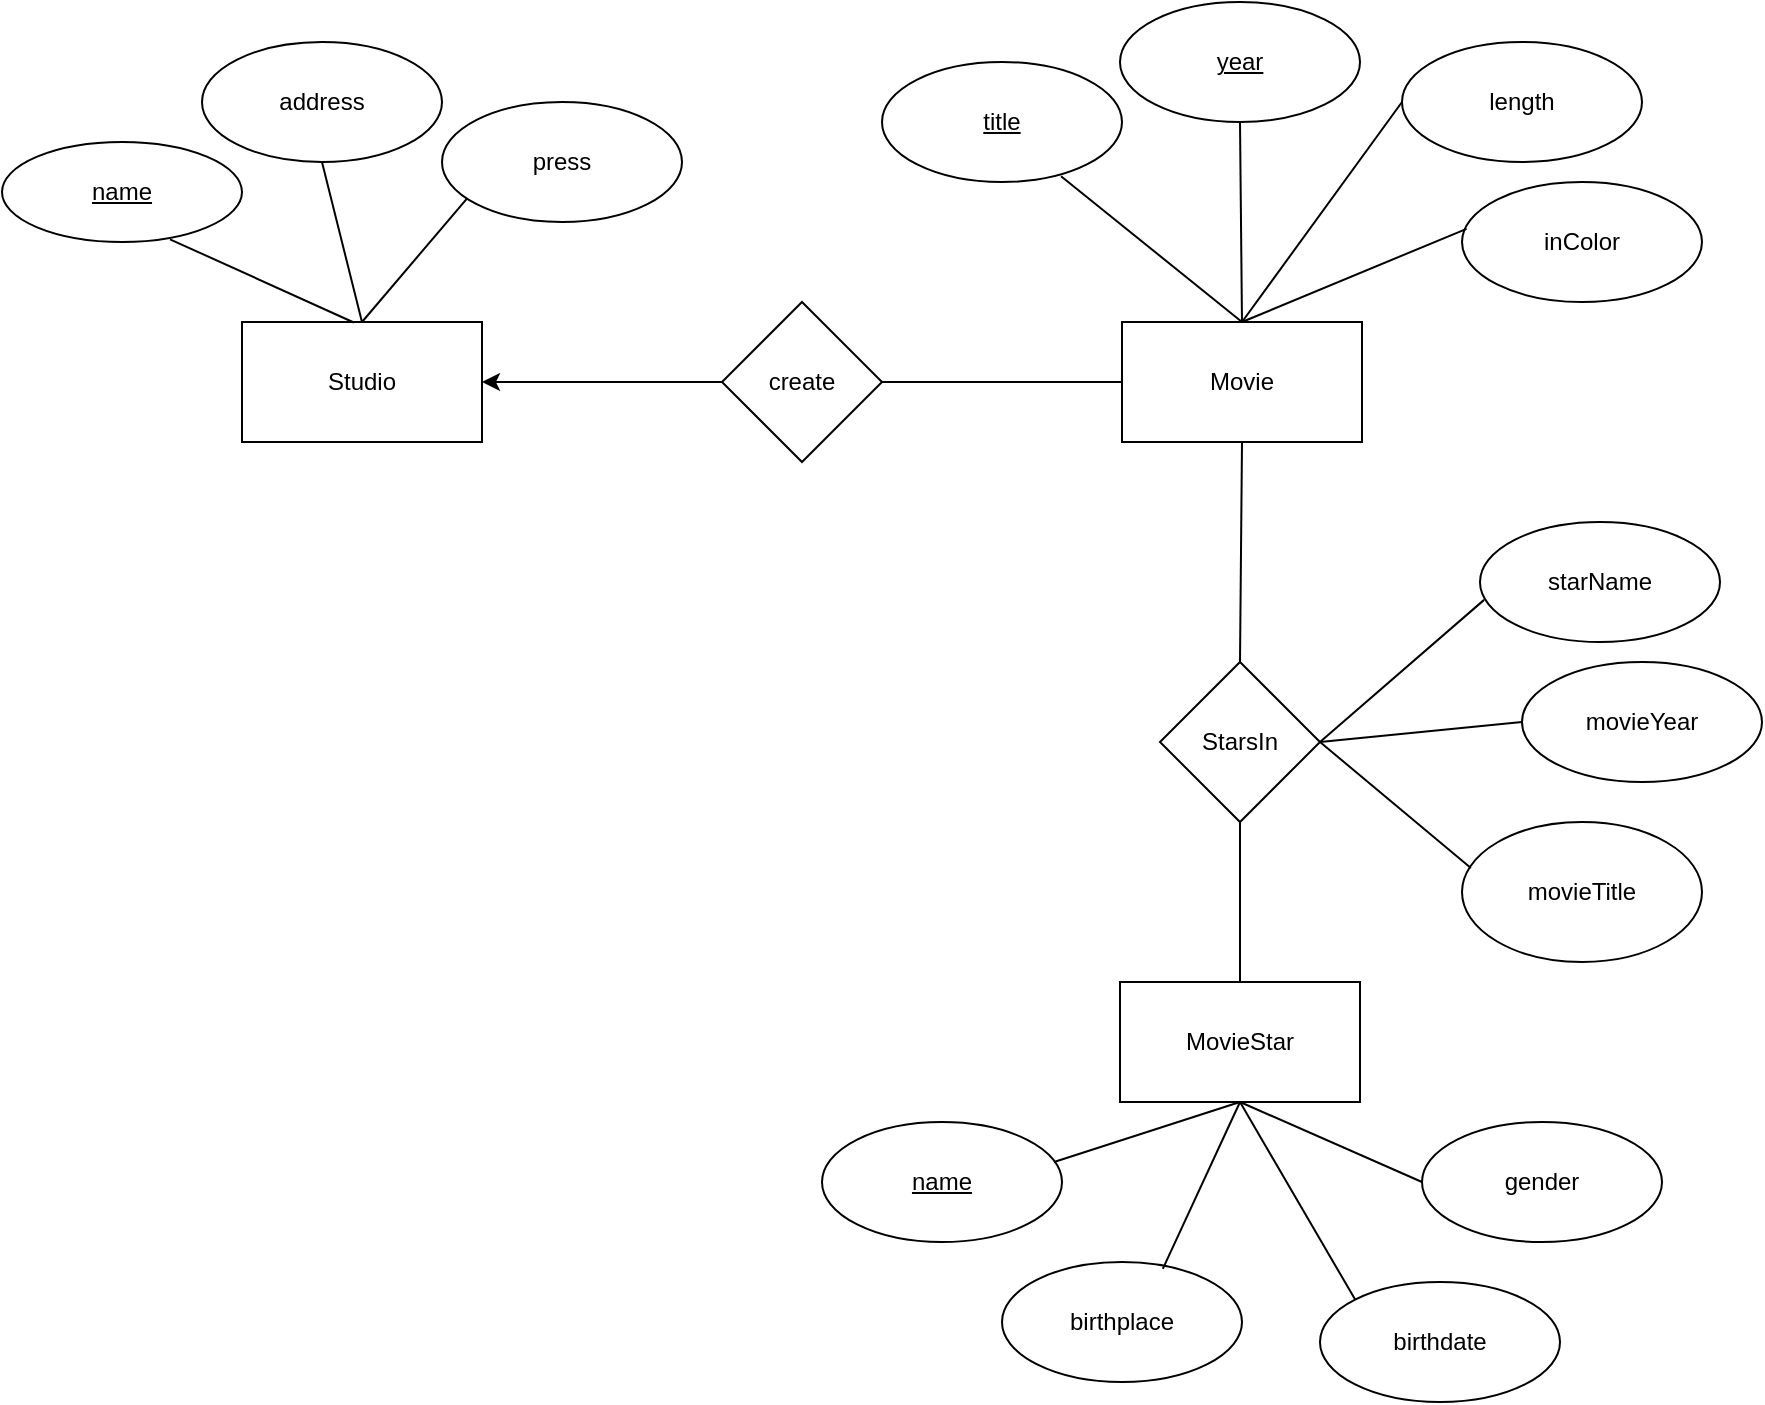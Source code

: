 <mxfile version="28.2.8">
  <diagram name="Halaman-1" id="3mivX01E1dRD8DzA9nwZ">
    <mxGraphModel dx="1624" dy="296" grid="1" gridSize="10" guides="1" tooltips="1" connect="1" arrows="1" fold="1" page="1" pageScale="1" pageWidth="827" pageHeight="1169" math="0" shadow="0">
      <root>
        <mxCell id="0" />
        <mxCell id="1" parent="0" />
        <mxCell id="WWGTJWQt7VlASsxpaa12-1" value="&lt;u&gt;name&lt;/u&gt;" style="ellipse;whiteSpace=wrap;html=1;" vertex="1" parent="1">
          <mxGeometry x="-70" y="140" width="120" height="50" as="geometry" />
        </mxCell>
        <mxCell id="WWGTJWQt7VlASsxpaa12-17" style="edgeStyle=orthogonalEdgeStyle;rounded=0;orthogonalLoop=1;jettySize=auto;html=1;entryX=0;entryY=0.5;entryDx=0;entryDy=0;endArrow=none;endFill=0;" edge="1" parent="1" source="WWGTJWQt7VlASsxpaa12-18" target="WWGTJWQt7VlASsxpaa12-6">
          <mxGeometry relative="1" as="geometry" />
        </mxCell>
        <mxCell id="WWGTJWQt7VlASsxpaa12-2" value="Studio" style="rounded=0;whiteSpace=wrap;html=1;" vertex="1" parent="1">
          <mxGeometry x="50" y="230" width="120" height="60" as="geometry" />
        </mxCell>
        <mxCell id="WWGTJWQt7VlASsxpaa12-3" value="address" style="ellipse;whiteSpace=wrap;html=1;" vertex="1" parent="1">
          <mxGeometry x="30" y="90" width="120" height="60" as="geometry" />
        </mxCell>
        <mxCell id="WWGTJWQt7VlASsxpaa12-4" value="press" style="ellipse;whiteSpace=wrap;html=1;" vertex="1" parent="1">
          <mxGeometry x="150" y="120" width="120" height="60" as="geometry" />
        </mxCell>
        <mxCell id="WWGTJWQt7VlASsxpaa12-6" value="Movie" style="rounded=0;whiteSpace=wrap;html=1;" vertex="1" parent="1">
          <mxGeometry x="490" y="230" width="120" height="60" as="geometry" />
        </mxCell>
        <mxCell id="WWGTJWQt7VlASsxpaa12-7" value="&lt;u&gt;title&lt;/u&gt;" style="ellipse;whiteSpace=wrap;html=1;" vertex="1" parent="1">
          <mxGeometry x="370" y="100" width="120" height="60" as="geometry" />
        </mxCell>
        <mxCell id="WWGTJWQt7VlASsxpaa12-8" value="&lt;u&gt;year&lt;span style=&quot;color: rgba(0, 0, 0, 0); font-family: monospace; font-size: 0px; text-align: start; text-wrap-mode: nowrap;&quot;&gt;%3CmxGraphModel%3E%3Croot%3E%3CmxCell%20id%3D%220%22%2F%3E%3CmxCell%20id%3D%221%22%20parent%3D%220%22%2F%3E%3CmxCell%20id%3D%222%22%20value%3D%22title%22%20style%3D%22ellipse%3BwhiteSpace%3Dwrap%3Bhtml%3D1%3B%22%20vertex%3D%221%22%20parent%3D%221%22%3E%3CmxGeometry%20x%3D%22414%22%20y%3D%2290%22%20width%3D%22120%22%20height%3D%2260%22%20as%3D%22geometry%22%2F%3E%3C%2FmxCell%3E%3C%2Froot%3E%3C%2FmxGraphModel%3E&lt;/span&gt;&lt;span style=&quot;color: rgba(0, 0, 0, 0); font-family: monospace; font-size: 0px; text-align: start; text-wrap-mode: nowrap;&quot;&gt;%3CmxGraphModel%3E%3Croot%3E%3CmxCell%20id%3D%220%22%2F%3E%3CmxCell%20id%3D%221%22%20parent%3D%220%22%2F%3E%3CmxCell%20id%3D%222%22%20value%3D%22title%22%20style%3D%22ellipse%3BwhiteSpace%3Dwrap%3Bhtml%3D1%3B%22%20vertex%3D%221%22%20parent%3D%221%22%3E%3CmxGeometry%20x%3D%22414%22%20y%3D%2290%22%20width%3D%22120%22%20height%3D%2260%22%20as%3D%22geometry%22%2F%3E%3C%2FmxCell%3E%3C%2Froot%3E%3C%2FmxGraphModel%3E&lt;/span&gt;&lt;/u&gt;" style="ellipse;whiteSpace=wrap;html=1;" vertex="1" parent="1">
          <mxGeometry x="489" y="70" width="120" height="60" as="geometry" />
        </mxCell>
        <mxCell id="WWGTJWQt7VlASsxpaa12-9" value="length&lt;span style=&quot;color: rgba(0, 0, 0, 0); font-family: monospace; font-size: 0px; text-align: start; text-wrap-mode: nowrap;&quot;&gt;%3CmxGraphModel%3E%3Croot%3E%3CmxCell%20id%3D%220%22%2F%3E%3CmxCell%20id%3D%221%22%20parent%3D%220%22%2F%3E%3CmxCell%20id%3D%222%22%20value%3D%22year%26lt%3Bspan%20style%3D%26quot%3Bcolor%3A%20rgba(0%2C%200%2C%200%2C%200)%3B%20font-family%3A%20monospace%3B%20font-size%3A%200px%3B%20text-align%3A%20start%3B%20text-wrap-mode%3A%20nowrap%3B%26quot%3B%26gt%3B%253CmxGraphModel%253E%253Croot%253E%253CmxCell%2520id%253D%25220%2522%252F%253E%253CmxCell%2520id%253D%25221%2522%2520parent%253D%25220%2522%252F%253E%253CmxCell%2520id%253D%25222%2522%2520value%253D%2522title%2522%2520style%253D%2522ellipse%253BwhiteSpace%253Dwrap%253Bhtml%253D1%253B%2522%2520vertex%253D%25221%2522%2520parent%253D%25221%2522%253E%253CmxGeometry%2520x%253D%2522414%2522%2520y%253D%252290%2522%2520width%253D%2522120%2522%2520height%253D%252260%2522%2520as%253D%2522geometry%2522%252F%253E%253C%252FmxCell%253E%253C%252Froot%253E%253C%252FmxGraphModel%253E%26lt%3B%2Fspan%26gt%3B%26lt%3Bspan%20style%3D%26quot%3Bcolor%3A%20rgba(0%2C%200%2C%200%2C%200)%3B%20font-family%3A%20monospace%3B%20font-size%3A%200px%3B%20text-align%3A%20start%3B%20text-wrap-mode%3A%20nowrap%3B%26quot%3B%26gt%3B%253CmxGraphModel%253E%253Croot%253E%253CmxCell%2520id%253D%25220%2522%252F%253E%253CmxCell%2520id%253D%25221%2522%2520parent%253D%25220%2522%252F%253E%253CmxCell%2520id%253D%25222%2522%2520value%253D%2522title%2522%2520style%253D%2522ellipse%253BwhiteSpace%253Dwrap%253Bhtml%253D1%253B%2522%2520vertex%253D%25221%2522%2520parent%253D%25221%2522%253E%253CmxGeometry%2520x%253D%2522414%2522%2520y%253D%252290%2522%2520width%253D%2522120%2522%2520height%253D%252260%2522%2520as%253D%2522geometry%2522%252F%253E%253C%252FmxCell%253E%253C%252Froot%253E%253C%252FmxGraphModel%253E%26lt%3B%2Fspan%26gt%3B%22%20style%3D%22ellipse%3BwhiteSpace%3Dwrap%3Bhtml%3D1%3B%22%20vertex%3D%221%22%20parent%3D%221%22%3E%3CmxGeometry%20x%3D%22580%22%20y%3D%2290%22%20width%3D%22120%22%20height%3D%2260%22%20as%3D%22geometry%22%2F%3E%3C%2FmxCell%3E%3C%2Froot%3E%3C%2FmxGraphModel%3E&lt;/span&gt;" style="ellipse;whiteSpace=wrap;html=1;" vertex="1" parent="1">
          <mxGeometry x="630" y="90" width="120" height="60" as="geometry" />
        </mxCell>
        <mxCell id="WWGTJWQt7VlASsxpaa12-10" value="inColor" style="ellipse;whiteSpace=wrap;html=1;" vertex="1" parent="1">
          <mxGeometry x="660" y="160" width="120" height="60" as="geometry" />
        </mxCell>
        <mxCell id="WWGTJWQt7VlASsxpaa12-12" value="MovieStar" style="rounded=0;whiteSpace=wrap;html=1;" vertex="1" parent="1">
          <mxGeometry x="489" y="560" width="120" height="60" as="geometry" />
        </mxCell>
        <mxCell id="WWGTJWQt7VlASsxpaa12-13" value="&lt;u&gt;name&lt;span style=&quot;color: rgba(0, 0, 0, 0); font-family: monospace; font-size: 0px; text-align: start; text-wrap-mode: nowrap;&quot;&gt;%3CmxGraphModel%3E%3Croot%3E%3CmxCell%20id%3D%220%22%2F%3E%3CmxCell%20id%3D%221%22%20parent%3D%220%22%2F%3E%3CmxCell%20id%3D%222%22%20value%3D%22title%22%20style%3D%22ellipse%3BwhiteSpace%3Dwrap%3Bhtml%3D1%3B%22%20vertex%3D%221%22%20parent%3D%221%22%3E%3CmxGeometry%20x%3D%22414%22%20y%3D%2290%22%20width%3D%22120%22%20height%3D%2260%22%20as%3D%22geometry%22%2F%3E%3C%2FmxCell%3E%3C%2Froot%3E%3C%2FmxGraphModel%3E&lt;/span&gt;&lt;/u&gt;" style="ellipse;whiteSpace=wrap;html=1;" vertex="1" parent="1">
          <mxGeometry x="340" y="630" width="120" height="60" as="geometry" />
        </mxCell>
        <mxCell id="WWGTJWQt7VlASsxpaa12-14" value="birthplace" style="ellipse;whiteSpace=wrap;html=1;" vertex="1" parent="1">
          <mxGeometry x="430" y="700" width="120" height="60" as="geometry" />
        </mxCell>
        <mxCell id="WWGTJWQt7VlASsxpaa12-15" value="birthdate&lt;span style=&quot;color: rgba(0, 0, 0, 0); font-family: monospace; font-size: 0px; text-align: start; text-wrap-mode: nowrap;&quot;&gt;%3CmxGraphModel%3E%3Croot%3E%3CmxCell%20id%3D%220%22%2F%3E%3CmxCell%20id%3D%221%22%20parent%3D%220%22%2F%3E%3CmxCell%20id%3D%222%22%20value%3D%22birthplace%22%20style%3D%22ellipse%3BwhiteSpace%3Dwrap%3Bhtml%3D1%3B%22%20vertex%3D%221%22%20parent%3D%221%22%3E%3CmxGeometry%20x%3D%22150%22%20y%3D%22525%22%20width%3D%22120%22%20height%3D%2260%22%20as%3D%22geometry%22%2F%3E%3C%2FmxCell%3E%3C%2Froot%3E%3C%2FmxGraphModel%3E&lt;/span&gt;" style="ellipse;whiteSpace=wrap;html=1;" vertex="1" parent="1">
          <mxGeometry x="589" y="710" width="120" height="60" as="geometry" />
        </mxCell>
        <mxCell id="WWGTJWQt7VlASsxpaa12-16" value="gender" style="ellipse;whiteSpace=wrap;html=1;" vertex="1" parent="1">
          <mxGeometry x="640" y="630" width="120" height="60" as="geometry" />
        </mxCell>
        <mxCell id="WWGTJWQt7VlASsxpaa12-19" value="" style="edgeStyle=orthogonalEdgeStyle;rounded=0;orthogonalLoop=1;jettySize=auto;html=1;entryX=0;entryY=0.5;entryDx=0;entryDy=0;endArrow=none;endFill=0;startArrow=classic;startFill=1;" edge="1" parent="1" source="WWGTJWQt7VlASsxpaa12-2" target="WWGTJWQt7VlASsxpaa12-18">
          <mxGeometry relative="1" as="geometry">
            <mxPoint x="170" y="260" as="sourcePoint" />
            <mxPoint x="490" y="260" as="targetPoint" />
          </mxGeometry>
        </mxCell>
        <mxCell id="WWGTJWQt7VlASsxpaa12-18" value="create" style="rhombus;whiteSpace=wrap;html=1;" vertex="1" parent="1">
          <mxGeometry x="290" y="220" width="80" height="80" as="geometry" />
        </mxCell>
        <mxCell id="WWGTJWQt7VlASsxpaa12-24" value="" style="endArrow=none;html=1;rounded=0;entryX=0.7;entryY=0.973;entryDx=0;entryDy=0;entryPerimeter=0;exitX=0.466;exitY=0.004;exitDx=0;exitDy=0;exitPerimeter=0;" edge="1" parent="1" source="WWGTJWQt7VlASsxpaa12-2" target="WWGTJWQt7VlASsxpaa12-1">
          <mxGeometry width="50" height="50" relative="1" as="geometry">
            <mxPoint x="-60" y="280" as="sourcePoint" />
            <mxPoint x="-10" y="230" as="targetPoint" />
          </mxGeometry>
        </mxCell>
        <mxCell id="WWGTJWQt7VlASsxpaa12-25" value="" style="endArrow=none;html=1;rounded=0;entryX=0.5;entryY=1;entryDx=0;entryDy=0;exitX=0.5;exitY=0;exitDx=0;exitDy=0;" edge="1" parent="1" source="WWGTJWQt7VlASsxpaa12-2" target="WWGTJWQt7VlASsxpaa12-3">
          <mxGeometry width="50" height="50" relative="1" as="geometry">
            <mxPoint x="152" y="231" as="sourcePoint" />
            <mxPoint x="60" y="190" as="targetPoint" />
          </mxGeometry>
        </mxCell>
        <mxCell id="WWGTJWQt7VlASsxpaa12-26" value="" style="endArrow=none;html=1;rounded=0;entryX=0.103;entryY=0.807;entryDx=0;entryDy=0;exitX=0.5;exitY=0;exitDx=0;exitDy=0;entryPerimeter=0;" edge="1" parent="1" source="WWGTJWQt7VlASsxpaa12-2" target="WWGTJWQt7VlASsxpaa12-4">
          <mxGeometry width="50" height="50" relative="1" as="geometry">
            <mxPoint x="160" y="290" as="sourcePoint" />
            <mxPoint x="170" y="200" as="targetPoint" />
          </mxGeometry>
        </mxCell>
        <mxCell id="WWGTJWQt7VlASsxpaa12-30" value="" style="endArrow=none;html=1;rounded=0;entryX=0.746;entryY=0.952;entryDx=0;entryDy=0;exitX=0.5;exitY=0;exitDx=0;exitDy=0;entryPerimeter=0;" edge="1" parent="1" source="WWGTJWQt7VlASsxpaa12-6" target="WWGTJWQt7VlASsxpaa12-7">
          <mxGeometry width="50" height="50" relative="1" as="geometry">
            <mxPoint x="560" y="250" as="sourcePoint" />
            <mxPoint x="520" y="190" as="targetPoint" />
          </mxGeometry>
        </mxCell>
        <mxCell id="WWGTJWQt7VlASsxpaa12-31" value="" style="endArrow=none;html=1;rounded=0;entryX=0.5;entryY=1;entryDx=0;entryDy=0;exitX=0.5;exitY=0;exitDx=0;exitDy=0;" edge="1" parent="1" source="WWGTJWQt7VlASsxpaa12-6" target="WWGTJWQt7VlASsxpaa12-8">
          <mxGeometry width="50" height="50" relative="1" as="geometry">
            <mxPoint x="580" y="273" as="sourcePoint" />
            <mxPoint x="570" y="180" as="targetPoint" />
          </mxGeometry>
        </mxCell>
        <mxCell id="WWGTJWQt7VlASsxpaa12-32" value="" style="endArrow=none;html=1;rounded=0;entryX=0;entryY=0.5;entryDx=0;entryDy=0;exitX=0.5;exitY=0;exitDx=0;exitDy=0;" edge="1" parent="1" source="WWGTJWQt7VlASsxpaa12-6" target="WWGTJWQt7VlASsxpaa12-9">
          <mxGeometry width="50" height="50" relative="1" as="geometry">
            <mxPoint x="610" y="266" as="sourcePoint" />
            <mxPoint x="668" y="170" as="targetPoint" />
          </mxGeometry>
        </mxCell>
        <mxCell id="WWGTJWQt7VlASsxpaa12-33" value="" style="endArrow=none;html=1;rounded=0;entryX=0.019;entryY=0.39;entryDx=0;entryDy=0;exitX=0.5;exitY=0;exitDx=0;exitDy=0;entryPerimeter=0;" edge="1" parent="1" source="WWGTJWQt7VlASsxpaa12-6" target="WWGTJWQt7VlASsxpaa12-10">
          <mxGeometry width="50" height="50" relative="1" as="geometry">
            <mxPoint x="650" y="270" as="sourcePoint" />
            <mxPoint x="760" y="240" as="targetPoint" />
          </mxGeometry>
        </mxCell>
        <mxCell id="WWGTJWQt7VlASsxpaa12-38" value="" style="endArrow=none;html=1;rounded=0;entryX=0.5;entryY=1;entryDx=0;entryDy=0;exitX=0.967;exitY=0.333;exitDx=0;exitDy=0;exitPerimeter=0;" edge="1" parent="1" source="WWGTJWQt7VlASsxpaa12-13" target="WWGTJWQt7VlASsxpaa12-12">
          <mxGeometry width="50" height="50" relative="1" as="geometry">
            <mxPoint x="529" y="620" as="sourcePoint" />
            <mxPoint x="579" y="570" as="targetPoint" />
          </mxGeometry>
        </mxCell>
        <mxCell id="WWGTJWQt7VlASsxpaa12-39" value="" style="endArrow=none;html=1;rounded=0;exitX=0.67;exitY=0.057;exitDx=0;exitDy=0;exitPerimeter=0;entryX=0.5;entryY=1;entryDx=0;entryDy=0;" edge="1" parent="1" source="WWGTJWQt7VlASsxpaa12-14" target="WWGTJWQt7VlASsxpaa12-12">
          <mxGeometry width="50" height="50" relative="1" as="geometry">
            <mxPoint x="439" y="664.64" as="sourcePoint" />
            <mxPoint x="550" y="630" as="targetPoint" />
          </mxGeometry>
        </mxCell>
        <mxCell id="WWGTJWQt7VlASsxpaa12-40" value="" style="endArrow=none;html=1;rounded=0;entryX=0.5;entryY=1;entryDx=0;entryDy=0;exitX=0;exitY=0;exitDx=0;exitDy=0;" edge="1" parent="1" source="WWGTJWQt7VlASsxpaa12-15" target="WWGTJWQt7VlASsxpaa12-12">
          <mxGeometry width="50" height="50" relative="1" as="geometry">
            <mxPoint x="539" y="725" as="sourcePoint" />
            <mxPoint x="577" y="670" as="targetPoint" />
          </mxGeometry>
        </mxCell>
        <mxCell id="WWGTJWQt7VlASsxpaa12-41" value="" style="endArrow=none;html=1;rounded=0;entryX=0.5;entryY=1;entryDx=0;entryDy=0;exitX=0;exitY=0.5;exitDx=0;exitDy=0;" edge="1" parent="1" source="WWGTJWQt7VlASsxpaa12-16" target="WWGTJWQt7VlASsxpaa12-12">
          <mxGeometry width="50" height="50" relative="1" as="geometry">
            <mxPoint x="647" y="734" as="sourcePoint" />
            <mxPoint x="629" y="670" as="targetPoint" />
          </mxGeometry>
        </mxCell>
        <mxCell id="WWGTJWQt7VlASsxpaa12-45" value="StarsIn" style="rhombus;whiteSpace=wrap;html=1;" vertex="1" parent="1">
          <mxGeometry x="509" y="400" width="80" height="80" as="geometry" />
        </mxCell>
        <mxCell id="WWGTJWQt7VlASsxpaa12-46" value="" style="endArrow=none;html=1;rounded=0;entryX=0.5;entryY=1;entryDx=0;entryDy=0;exitX=0.5;exitY=0;exitDx=0;exitDy=0;" edge="1" parent="1" source="WWGTJWQt7VlASsxpaa12-45" target="WWGTJWQt7VlASsxpaa12-6">
          <mxGeometry width="50" height="50" relative="1" as="geometry">
            <mxPoint x="580" y="490" as="sourcePoint" />
            <mxPoint x="630" y="440" as="targetPoint" />
          </mxGeometry>
        </mxCell>
        <mxCell id="WWGTJWQt7VlASsxpaa12-47" value="" style="endArrow=none;html=1;rounded=0;entryX=0.5;entryY=1;entryDx=0;entryDy=0;exitX=0.5;exitY=0;exitDx=0;exitDy=0;" edge="1" parent="1" source="WWGTJWQt7VlASsxpaa12-12" target="WWGTJWQt7VlASsxpaa12-45">
          <mxGeometry width="50" height="50" relative="1" as="geometry">
            <mxPoint x="570" y="490" as="sourcePoint" />
            <mxPoint x="620" y="440" as="targetPoint" />
          </mxGeometry>
        </mxCell>
        <mxCell id="WWGTJWQt7VlASsxpaa12-48" value="movieTitle" style="ellipse;whiteSpace=wrap;html=1;" vertex="1" parent="1">
          <mxGeometry x="660" y="480" width="120" height="70" as="geometry" />
        </mxCell>
        <mxCell id="WWGTJWQt7VlASsxpaa12-49" value="starName" style="ellipse;whiteSpace=wrap;html=1;" vertex="1" parent="1">
          <mxGeometry x="669" y="330" width="120" height="60" as="geometry" />
        </mxCell>
        <mxCell id="WWGTJWQt7VlASsxpaa12-51" value="movieYear" style="ellipse;whiteSpace=wrap;html=1;" vertex="1" parent="1">
          <mxGeometry x="690" y="400" width="120" height="60" as="geometry" />
        </mxCell>
        <mxCell id="WWGTJWQt7VlASsxpaa12-52" value="" style="endArrow=none;html=1;rounded=0;entryX=1;entryY=0.5;entryDx=0;entryDy=0;exitX=0.037;exitY=0.328;exitDx=0;exitDy=0;exitPerimeter=0;" edge="1" parent="1" source="WWGTJWQt7VlASsxpaa12-48" target="WWGTJWQt7VlASsxpaa12-45">
          <mxGeometry width="50" height="50" relative="1" as="geometry">
            <mxPoint x="690" y="510" as="sourcePoint" />
            <mxPoint x="740" y="460" as="targetPoint" />
          </mxGeometry>
        </mxCell>
        <mxCell id="WWGTJWQt7VlASsxpaa12-53" value="" style="endArrow=none;html=1;rounded=0;entryX=1;entryY=0.5;entryDx=0;entryDy=0;exitX=0;exitY=0.5;exitDx=0;exitDy=0;" edge="1" parent="1" source="WWGTJWQt7VlASsxpaa12-51" target="WWGTJWQt7VlASsxpaa12-45">
          <mxGeometry width="50" height="50" relative="1" as="geometry">
            <mxPoint x="690" y="510" as="sourcePoint" />
            <mxPoint x="740" y="460" as="targetPoint" />
          </mxGeometry>
        </mxCell>
        <mxCell id="WWGTJWQt7VlASsxpaa12-54" value="" style="endArrow=none;html=1;rounded=0;entryX=1;entryY=0.5;entryDx=0;entryDy=0;exitX=0.017;exitY=0.649;exitDx=0;exitDy=0;exitPerimeter=0;" edge="1" parent="1" source="WWGTJWQt7VlASsxpaa12-49" target="WWGTJWQt7VlASsxpaa12-45">
          <mxGeometry width="50" height="50" relative="1" as="geometry">
            <mxPoint x="690" y="390" as="sourcePoint" />
            <mxPoint x="740" y="340" as="targetPoint" />
          </mxGeometry>
        </mxCell>
      </root>
    </mxGraphModel>
  </diagram>
</mxfile>
